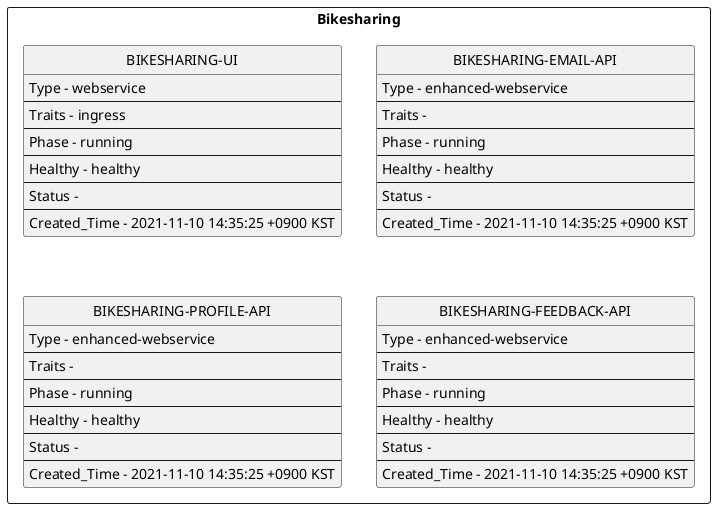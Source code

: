 @startuml visualized_application

package Bikesharing <<Rectangle>> {

	class BIKESHARING-UI {
		Type - webservice
		--
		Traits - ingress
		--
		Phase - running
		--
		Healthy - healthy
		--
		Status - 
		--
		Created_Time - 2021-11-10 14:35:25 +0900 KST
	}

	class BIKESHARING-EMAIL-API {
		Type - enhanced-webservice
		--
		Traits - 
		--
		Phase - running
		--
		Healthy - healthy
		--
		Status - 
		--
		Created_Time - 2021-11-10 14:35:25 +0900 KST
	}

	class BIKESHARING-PROFILE-API {
		Type - enhanced-webservice
		--
		Traits - 
		--
		Phase - running
		--
		Healthy - healthy
		--
		Status - 
		--
		Created_Time - 2021-11-10 14:35:25 +0900 KST
	}

	class BIKESHARING-FEEDBACK-API {
		Type - enhanced-webservice
		--
		Traits - 
		--
		Phase - running
		--
		Healthy - healthy
		--
		Status - 
		--
		Created_Time - 2021-11-10 14:35:25 +0900 KST
	}

}

hide methods
hide circle

@enduml